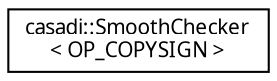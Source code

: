 digraph "Graphical Class Hierarchy"
{
  edge [fontname="FreeSans.ttf",fontsize="10",labelfontname="FreeSans.ttf",labelfontsize="10"];
  node [fontname="FreeSans.ttf",fontsize="10",shape=record];
  rankdir="LR";
  Node1 [label="casadi::SmoothChecker\l\< OP_COPYSIGN \>",height=0.2,width=0.4,color="black", fillcolor="white", style="filled",URL="$d3/de0/structcasadi_1_1SmoothChecker_3_01OP__COPYSIGN_01_4.html"];
}
